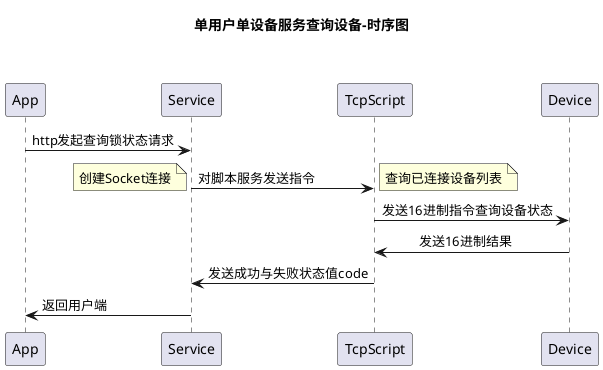@startuml
title 单用户单设备服务查询设备-时序图\n\n
participant App
participant Service
participant TcpScript
participant Device

App -> Service: http发起查询锁状态请求
Service -> TcpScript: 对脚本服务发送指令
note left: 创建Socket连接
note right: 查询已连接设备列表
TcpScript ->  Device: 发送16进制指令查询设备状态
Device ->  TcpScript: \t发送16进制结果
TcpScript -> Service: 发送成功与失败状态值code
Service -> App: 返回用户端
@enduml

